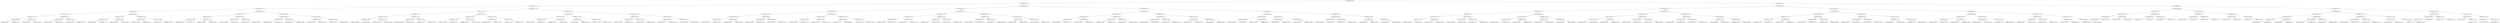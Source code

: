 digraph G{
692151071 [label="Node{data=[2969, 2969]}"]
692151071 -> 1630578421
1630578421 [label="Node{data=[1289, 1289]}"]
1630578421 -> 1068554718
1068554718 [label="Node{data=[1097, 1097]}"]
1068554718 -> 145583401
145583401 [label="Node{data=[1039, 1039]}"]
145583401 -> 718712504
718712504 [label="Node{data=[1023, 1023]}"]
718712504 -> 1312137753
1312137753 [label="Node{data=[1015, 1015]}"]
1312137753 -> 2004020264
2004020264 [label="Node{data=[1011, 1011]}"]
2004020264 -> 349508554
349508554 [label="Node{data=[1009, 1009]}"]
349508554 -> 199871622
199871622 [label="Node{data=[915, 915]}"]
349508554 -> 1756332680
1756332680 [label="Node{data=[1010, 1010]}"]
2004020264 -> 148647961
148647961 [label="Node{data=[1013, 1013]}"]
148647961 -> 883636619
883636619 [label="Node{data=[1012, 1012]}"]
148647961 -> 1902333540
1902333540 [label="Node{data=[1014, 1014]}"]
1312137753 -> 1707882754
1707882754 [label="Node{data=[1019, 1019]}"]
1707882754 -> 209293658
209293658 [label="Node{data=[1017, 1017]}"]
209293658 -> 1634960959
1634960959 [label="Node{data=[1016, 1016]}"]
209293658 -> 168354843
168354843 [label="Node{data=[1018, 1018]}"]
1707882754 -> 235460721
235460721 [label="Node{data=[1021, 1021]}"]
235460721 -> 1320909739
1320909739 [label="Node{data=[1020, 1020]}"]
235460721 -> 864312893
864312893 [label="Node{data=[1022, 1022]}"]
718712504 -> 2120309866
2120309866 [label="Node{data=[1031, 1031]}"]
2120309866 -> 912443527
912443527 [label="Node{data=[1027, 1027]}"]
912443527 -> 588356547
588356547 [label="Node{data=[1025, 1025]}"]
588356547 -> 854936618
854936618 [label="Node{data=[1024, 1024]}"]
588356547 -> 1174651922
1174651922 [label="Node{data=[1026, 1026]}"]
912443527 -> 1719999141
1719999141 [label="Node{data=[1029, 1029]}"]
1719999141 -> 1231374901
1231374901 [label="Node{data=[1028, 1028]}"]
1719999141 -> 1365891887
1365891887 [label="Node{data=[1030, 1030]}"]
2120309866 -> 152217156
152217156 [label="Node{data=[1035, 1035]}"]
152217156 -> 1200408049
1200408049 [label="Node{data=[1033, 1033]}"]
1200408049 -> 609946583
609946583 [label="Node{data=[1032, 1032]}"]
1200408049 -> 1005853904
1005853904 [label="Node{data=[1034, 1034]}"]
152217156 -> 659078508
659078508 [label="Node{data=[1037, 1037]}"]
659078508 -> 105531193
105531193 [label="Node{data=[1036, 1036]}"]
659078508 -> 2058613140
2058613140 [label="Node{data=[1038, 1038]}"]
145583401 -> 1631215758
1631215758 [label="Node{data=[1081, 1081]}"]
1631215758 -> 58397208
58397208 [label="Node{data=[1073, 1073]}"]
58397208 -> 1465712321
1465712321 [label="Node{data=[1043, 1043]}"]
1465712321 -> 839289583
839289583 [label="Node{data=[1041, 1041]}"]
839289583 -> 9089585
9089585 [label="Node{data=[1040, 1040]}"]
839289583 -> 1530563562
1530563562 [label="Node{data=[1042, 1042]}"]
1465712321 -> 1805704378
1805704378 [label="Node{data=[1071, 1071]}"]
1805704378 -> 1836544723
1836544723 [label="Node{data=[1044, 1044]}"]
1805704378 -> 943279734
943279734 [label="Node{data=[1072, 1072]}"]
58397208 -> 936634176
936634176 [label="Node{data=[1077, 1077]}"]
936634176 -> 1526441996
1526441996 [label="Node{data=[1075, 1075]}"]
1526441996 -> 206350442
206350442 [label="Node{data=[1074, 1074]}"]
1526441996 -> 2121538923
2121538923 [label="Node{data=[1076, 1076]}"]
936634176 -> 1446321154
1446321154 [label="Node{data=[1079, 1079]}"]
1446321154 -> 1359574272
1359574272 [label="Node{data=[1078, 1078]}"]
1446321154 -> 946833587
946833587 [label="Node{data=[1080, 1080]}"]
1631215758 -> 1714312592
1714312592 [label="Node{data=[1089, 1089]}"]
1714312592 -> 411406427
411406427 [label="Node{data=[1085, 1085]}"]
411406427 -> 37639998
37639998 [label="Node{data=[1083, 1083]}"]
37639998 -> 1179680218
1179680218 [label="Node{data=[1082, 1082]}"]
37639998 -> 1380332117
1380332117 [label="Node{data=[1084, 1084]}"]
411406427 -> 1727362830
1727362830 [label="Node{data=[1087, 1087]}"]
1727362830 -> 369249097
369249097 [label="Node{data=[1086, 1086]}"]
1727362830 -> 1408846590
1408846590 [label="Node{data=[1088, 1088]}"]
1714312592 -> 810425934
810425934 [label="Node{data=[1093, 1093]}"]
810425934 -> 2102280782
2102280782 [label="Node{data=[1091, 1091]}"]
2102280782 -> 2039613101
2039613101 [label="Node{data=[1090, 1090]}"]
2102280782 -> 1613045211
1613045211 [label="Node{data=[1092, 1092]}"]
810425934 -> 542753791
542753791 [label="Node{data=[1095, 1095]}"]
542753791 -> 797620616
797620616 [label="Node{data=[1094, 1094]}"]
542753791 -> 1187280314
1187280314 [label="Node{data=[1096, 1096]}"]
1068554718 -> 239559548
239559548 [label="Node{data=[1129, 1129]}"]
239559548 -> 1617891184
1617891184 [label="Node{data=[1113, 1113]}"]
1617891184 -> 441691148
441691148 [label="Node{data=[1105, 1105]}"]
441691148 -> 2145350489
2145350489 [label="Node{data=[1101, 1101]}"]
2145350489 -> 1245094749
1245094749 [label="Node{data=[1099, 1099]}"]
1245094749 -> 1387930084
1387930084 [label="Node{data=[1098, 1098]}"]
1245094749 -> 1435423859
1435423859 [label="Node{data=[1100, 1100]}"]
2145350489 -> 1364140064
1364140064 [label="Node{data=[1103, 1103]}"]
1364140064 -> 773610783
773610783 [label="Node{data=[1102, 1102]}"]
1364140064 -> 757791801
757791801 [label="Node{data=[1104, 1104]}"]
441691148 -> 237279395
237279395 [label="Node{data=[1109, 1109]}"]
237279395 -> 650311527
650311527 [label="Node{data=[1107, 1107]}"]
650311527 -> 1786425861
1786425861 [label="Node{data=[1106, 1106]}"]
650311527 -> 281759815
281759815 [label="Node{data=[1108, 1108]}"]
237279395 -> 973087613
973087613 [label="Node{data=[1111, 1111]}"]
973087613 -> 197690005
197690005 [label="Node{data=[1110, 1110]}"]
973087613 -> 874378099
874378099 [label="Node{data=[1112, 1112]}"]
1617891184 -> 2124338399
2124338399 [label="Node{data=[1121, 1121]}"]
2124338399 -> 1161698234
1161698234 [label="Node{data=[1117, 1117]}"]
1161698234 -> 179168674
179168674 [label="Node{data=[1115, 1115]}"]
179168674 -> 1374685679
1374685679 [label="Node{data=[1114, 1114]}"]
179168674 -> 1505756962
1505756962 [label="Node{data=[1116, 1116]}"]
1161698234 -> 1821783147
1821783147 [label="Node{data=[1119, 1119]}"]
1821783147 -> 158551214
158551214 [label="Node{data=[1118, 1118]}"]
1821783147 -> 1486717726
1486717726 [label="Node{data=[1120, 1120]}"]
2124338399 -> 29189688
29189688 [label="Node{data=[1125, 1125]}"]
29189688 -> 1549086472
1549086472 [label="Node{data=[1123, 1123]}"]
1549086472 -> 1339035152
1339035152 [label="Node{data=[1122, 1122]}"]
1549086472 -> 2078400903
2078400903 [label="Node{data=[1124, 1124]}"]
29189688 -> 285721701
285721701 [label="Node{data=[1127, 1127]}"]
285721701 -> 1692369954
1692369954 [label="Node{data=[1126, 1126]}"]
285721701 -> 724612647
724612647 [label="Node{data=[1128, 1128]}"]
239559548 -> 1604949791
1604949791 [label="Node{data=[1145, 1145]}"]
1604949791 -> 1889682531
1889682531 [label="Node{data=[1137, 1137]}"]
1889682531 -> 1749299393
1749299393 [label="Node{data=[1133, 1133]}"]
1749299393 -> 1189814880
1189814880 [label="Node{data=[1131, 1131]}"]
1189814880 -> 1432962253
1432962253 [label="Node{data=[1130, 1130]}"]
1189814880 -> 923439967
923439967 [label="Node{data=[1132, 1132]}"]
1749299393 -> 2114027335
2114027335 [label="Node{data=[1135, 1135]}"]
2114027335 -> 1634118341
1634118341 [label="Node{data=[1134, 1134]}"]
2114027335 -> 2117522696
2117522696 [label="Node{data=[1136, 1136]}"]
1889682531 -> 491074042
491074042 [label="Node{data=[1141, 1141]}"]
491074042 -> 1758170706
1758170706 [label="Node{data=[1139, 1139]}"]
1758170706 -> 1009725708
1009725708 [label="Node{data=[1138, 1138]}"]
1758170706 -> 1962487060
1962487060 [label="Node{data=[1140, 1140]}"]
491074042 -> 1074206864
1074206864 [label="Node{data=[1143, 1143]}"]
1074206864 -> 1955243996
1955243996 [label="Node{data=[1142, 1142]}"]
1074206864 -> 837308176
837308176 [label="Node{data=[1144, 1144]}"]
1604949791 -> 205804980
205804980 [label="Node{data=[1153, 1153]}"]
205804980 -> 1954484020
1954484020 [label="Node{data=[1149, 1149]}"]
1954484020 -> 1433068064
1433068064 [label="Node{data=[1147, 1147]}"]
1433068064 -> 646559570
646559570 [label="Node{data=[1146, 1146]}"]
1433068064 -> 139374530
139374530 [label="Node{data=[1148, 1148]}"]
1954484020 -> 71567184
71567184 [label="Node{data=[1151, 1151]}"]
71567184 -> 104701466
104701466 [label="Node{data=[1150, 1150]}"]
71567184 -> 1835371176
1835371176 [label="Node{data=[1152, 1152]}"]
205804980 -> 271059065
271059065 [label="Node{data=[1285, 1285]}"]
271059065 -> 879948715
879948715 [label="Node{data=[1237, 1237]}"]
879948715 -> 1582659185
1582659185 [label="Node{data=[1154, 1154]}"]
879948715 -> 522491865
522491865 [label="Node{data=[1266, 1266]}"]
271059065 -> 1327443844
1327443844 [label="Node{data=[1287, 1287]}"]
1327443844 -> 1817408103
1817408103 [label="Node{data=[1286, 1286]}"]
1327443844 -> 432039778
432039778 [label="Node{data=[1288, 1288]}"]
1630578421 -> 585212380
585212380 [label="Node{data=[1989, 1989]}"]
585212380 -> 347396363
347396363 [label="Node{data=[1450, 1450]}"]
347396363 -> 1669546416
1669546416 [label="Node{data=[1408, 1408]}"]
1669546416 -> 2036515285
2036515285 [label="Node{data=[1297, 1297]}"]
2036515285 -> 1445093476
1445093476 [label="Node{data=[1293, 1293]}"]
1445093476 -> 1684834090
1684834090 [label="Node{data=[1291, 1291]}"]
1684834090 -> 496751830
496751830 [label="Node{data=[1290, 1290]}"]
1684834090 -> 1922613977
1922613977 [label="Node{data=[1292, 1292]}"]
1445093476 -> 930921902
930921902 [label="Node{data=[1295, 1295]}"]
930921902 -> 933837244
933837244 [label="Node{data=[1294, 1294]}"]
930921902 -> 1960277755
1960277755 [label="Node{data=[1296, 1296]}"]
2036515285 -> 1080945842
1080945842 [label="Node{data=[1356, 1356]}"]
1080945842 -> 305047772
305047772 [label="Node{data=[1299, 1299]}"]
305047772 -> 1823741948
1823741948 [label="Node{data=[1298, 1298]}"]
305047772 -> 597410879
597410879 [label="Node{data=[1300, 1300]}"]
1080945842 -> 205300866
205300866 [label="Node{data=[1406, 1406]}"]
205300866 -> 1798538641
1798538641 [label="Node{data=[1385, 1385]}"]
205300866 -> 661943548
661943548 [label="Node{data=[1407, 1407]}"]
1669546416 -> 1521743377
1521743377 [label="Node{data=[1416, 1416]}"]
1521743377 -> 859984241
859984241 [label="Node{data=[1412, 1412]}"]
859984241 -> 1152013701
1152013701 [label="Node{data=[1410, 1410]}"]
1152013701 -> 1090329208
1090329208 [label="Node{data=[1409, 1409]}"]
1152013701 -> 87785224
87785224 [label="Node{data=[1411, 1411]}"]
859984241 -> 609447687
609447687 [label="Node{data=[1414, 1414]}"]
609447687 -> 843251829
843251829 [label="Node{data=[1413, 1413]}"]
609447687 -> 440787615
440787615 [label="Node{data=[1415, 1415]}"]
1521743377 -> 1146621408
1146621408 [label="Node{data=[1420, 1420]}"]
1146621408 -> 2068609339
2068609339 [label="Node{data=[1418, 1418]}"]
2068609339 -> 1369874063
1369874063 [label="Node{data=[1417, 1417]}"]
2068609339 -> 1682100030
1682100030 [label="Node{data=[1419, 1419]}"]
1146621408 -> 1626470747
1626470747 [label="Node{data=[1422, 1422]}"]
1626470747 -> 2020393439
2020393439 [label="Node{data=[1421, 1421]}"]
1626470747 -> 500918971
500918971 [label="Node{data=[1445, 1445]}"]
347396363 -> 1871867137
1871867137 [label="Node{data=[1640, 1640]}"]
1871867137 -> 13007497
13007497 [label="Node{data=[1572, 1572]}"]
13007497 -> 507126135
507126135 [label="Node{data=[1568, 1568]}"]
507126135 -> 1483869881
1483869881 [label="Node{data=[1566, 1566]}"]
1483869881 -> 611621587
611621587 [label="Node{data=[1544, 1544]}"]
1483869881 -> 391491302
391491302 [label="Node{data=[1567, 1567]}"]
507126135 -> 1479218402
1479218402 [label="Node{data=[1570, 1570]}"]
1479218402 -> 283430552
283430552 [label="Node{data=[1569, 1569]}"]
1479218402 -> 273050709
273050709 [label="Node{data=[1571, 1571]}"]
13007497 -> 710857253
710857253 [label="Node{data=[1576, 1576]}"]
710857253 -> 710041480
710041480 [label="Node{data=[1574, 1574]}"]
710041480 -> 485807188
485807188 [label="Node{data=[1573, 1573]}"]
710041480 -> 1072899931
1072899931 [label="Node{data=[1575, 1575]}"]
710857253 -> 1675625850
1675625850 [label="Node{data=[1593, 1593]}"]
1675625850 -> 1534507153
1534507153 [label="Node{data=[1577, 1577]}"]
1675625850 -> 1629131231
1629131231 [label="Node{data=[1637, 1637]}"]
1871867137 -> 1207282520
1207282520 [label="Node{data=[1685, 1685]}"]
1207282520 -> 610123017
610123017 [label="Node{data=[1681, 1681]}"]
610123017 -> 1241594659
1241594659 [label="Node{data=[1679, 1679]}"]
1241594659 -> 2132860885
2132860885 [label="Node{data=[1656, 1656]}"]
1241594659 -> 358945794
358945794 [label="Node{data=[1680, 1680]}"]
610123017 -> 1545160274
1545160274 [label="Node{data=[1683, 1683]}"]
1545160274 -> 520271569
520271569 [label="Node{data=[1682, 1682]}"]
1545160274 -> 1722092691
1722092691 [label="Node{data=[1684, 1684]}"]
1207282520 -> 1541263681
1541263681 [label="Node{data=[1689, 1689]}"]
1541263681 -> 1298147262
1298147262 [label="Node{data=[1687, 1687]}"]
1298147262 -> 1197389053
1197389053 [label="Node{data=[1686, 1686]}"]
1298147262 -> 156363025
156363025 [label="Node{data=[1688, 1688]}"]
1541263681 -> 1018394275
1018394275 [label="Node{data=[1702, 1702]}"]
1018394275 -> 1881340764
1881340764 [label="Node{data=[1690, 1690]}"]
1018394275 -> 1114194169
1114194169 [label="Node{data=[1981, 1981]}"]
585212380 -> 1148596420
1148596420 [label="Node{data=[2886, 2886]}"]
1148596420 -> 1675055239
1675055239 [label="Node{data=[2325, 2325]}"]
1675055239 -> 80261050
80261050 [label="Node{data=[2108, 2108]}"]
80261050 -> 212748626
212748626 [label="Node{data=[2025, 2025]}"]
212748626 -> 2041292819
2041292819 [label="Node{data=[1994, 1994]}"]
2041292819 -> 547458249
547458249 [label="Node{data=[1993, 1993]}"]
2041292819 -> 1632981528
1632981528 [label="Node{data=[2011, 2011]}"]
212748626 -> 533689273
533689273 [label="Node{data=[2046, 2046]}"]
533689273 -> 998292323
998292323 [label="Node{data=[2026, 2026]}"]
533689273 -> 401325854
401325854 [label="Node{data=[2053, 2053]}"]
80261050 -> 1550187113
1550187113 [label="Node{data=[2206, 2206]}"]
1550187113 -> 953354471
953354471 [label="Node{data=[2138, 2138]}"]
953354471 -> 112654141
112654141 [label="Node{data=[2123, 2123]}"]
953354471 -> 1282386874
1282386874 [label="Node{data=[2161, 2161]}"]
1550187113 -> 1059763948
1059763948 [label="Node{data=[2323, 2323]}"]
1059763948 -> 522065374
522065374 [label="Node{data=[2289, 2289]}"]
1059763948 -> 782243359
782243359 [label="Node{data=[2324, 2324]}"]
1675055239 -> 522410506
522410506 [label="Node{data=[2878, 2878]}"]
522410506 -> 1976828628
1976828628 [label="Node{data=[2874, 2874]}"]
1976828628 -> 436947285
436947285 [label="Node{data=[2327, 2327]}"]
436947285 -> 875930853
875930853 [label="Node{data=[2326, 2326]}"]
436947285 -> 826493795
826493795 [label="Node{data=[2845, 2845]}"]
1976828628 -> 1691626813
1691626813 [label="Node{data=[2876, 2876]}"]
1691626813 -> 609583379
609583379 [label="Node{data=[2875, 2875]}"]
1691626813 -> 1029573616
1029573616 [label="Node{data=[2877, 2877]}"]
522410506 -> 376264555
376264555 [label="Node{data=[2882, 2882]}"]
376264555 -> 1393900894
1393900894 [label="Node{data=[2880, 2880]}"]
1393900894 -> 1530950454
1530950454 [label="Node{data=[2879, 2879]}"]
1393900894 -> 369947173
369947173 [label="Node{data=[2881, 2881]}"]
376264555 -> 1780885888
1780885888 [label="Node{data=[2884, 2884]}"]
1780885888 -> 270730839
270730839 [label="Node{data=[2883, 2883]}"]
1780885888 -> 1218584230
1218584230 [label="Node{data=[2885, 2885]}"]
1148596420 -> 961433677
961433677 [label="Node{data=[2932, 2932]}"]
961433677 -> 1660884173
1660884173 [label="Node{data=[2924, 2924]}"]
1660884173 -> 1793501051
1793501051 [label="Node{data=[2890, 2890]}"]
1793501051 -> 854180783
854180783 [label="Node{data=[2888, 2888]}"]
854180783 -> 2037260679
2037260679 [label="Node{data=[2887, 2887]}"]
854180783 -> 1663900443
1663900443 [label="Node{data=[2889, 2889]}"]
1793501051 -> 1009755514
1009755514 [label="Node{data=[2916, 2916]}"]
1009755514 -> 1076358635
1076358635 [label="Node{data=[2891, 2891]}"]
1009755514 -> 1221430897
1221430897 [label="Node{data=[2923, 2923]}"]
1660884173 -> 1135849904
1135849904 [label="Node{data=[2928, 2928]}"]
1135849904 -> 49731785
49731785 [label="Node{data=[2926, 2926]}"]
49731785 -> 2101425609
2101425609 [label="Node{data=[2925, 2925]}"]
49731785 -> 1507557910
1507557910 [label="Node{data=[2927, 2927]}"]
1135849904 -> 129730220
129730220 [label="Node{data=[2930, 2930]}"]
129730220 -> 868165122
868165122 [label="Node{data=[2929, 2929]}"]
129730220 -> 1193587393
1193587393 [label="Node{data=[2931, 2931]}"]
961433677 -> 1114260225
1114260225 [label="Node{data=[2943, 2943]}"]
1114260225 -> 423572230
423572230 [label="Node{data=[2936, 2936]}"]
423572230 -> 1400539413
1400539413 [label="Node{data=[2934, 2934]}"]
1400539413 -> 833264385
833264385 [label="Node{data=[2933, 2933]}"]
1400539413 -> 558412926
558412926 [label="Node{data=[2935, 2935]}"]
423572230 -> 1091507282
1091507282 [label="Node{data=[2938, 2938]}"]
1091507282 -> 1178214215
1178214215 [label="Node{data=[2937, 2937]}"]
1091507282 -> 598599186
598599186 [label="Node{data=[2939, 2939]}"]
1114260225 -> 1193430365
1193430365 [label="Node{data=[2965, 2965]}"]
1193430365 -> 2117495919
2117495919 [label="Node{data=[2963, 2963]}"]
2117495919 -> 1759548617
1759548617 [label="Node{data=[2962, 2962]}"]
2117495919 -> 607216305
607216305 [label="Node{data=[2964, 2964]}"]
1193430365 -> 1898748879
1898748879 [label="Node{data=[2967, 2967]}"]
1898748879 -> 1010091153
1010091153 [label="Node{data=[2966, 2966]}"]
1898748879 -> 1352550658
1352550658 [label="Node{data=[2968, 2968]}"]
692151071 -> 2140507466
2140507466 [label="Node{data=[5611, 5611]}"]
2140507466 -> 1794282388
1794282388 [label="Node{data=[3470, 3470]}"]
1794282388 -> 1895354903
1895354903 [label="Node{data=[3337, 3337]}"]
1895354903 -> 1384923987
1384923987 [label="Node{data=[3004, 3004]}"]
1384923987 -> 27290517
27290517 [label="Node{data=[2996, 2996]}"]
27290517 -> 2142250502
2142250502 [label="Node{data=[2973, 2973]}"]
2142250502 -> 1240349581
1240349581 [label="Node{data=[2971, 2971]}"]
1240349581 -> 2034790200
2034790200 [label="Node{data=[2970, 2970]}"]
1240349581 -> 2067156807
2067156807 [label="Node{data=[2972, 2972]}"]
2142250502 -> 97048113
97048113 [label="Node{data=[2975, 2975]}"]
97048113 -> 1027782486
1027782486 [label="Node{data=[2974, 2974]}"]
97048113 -> 130629225
130629225 [label="Node{data=[2995, 2995]}"]
27290517 -> 1313605024
1313605024 [label="Node{data=[3000, 3000]}"]
1313605024 -> 225852166
225852166 [label="Node{data=[2998, 2998]}"]
225852166 -> 623302137
623302137 [label="Node{data=[2997, 2997]}"]
225852166 -> 1800576322
1800576322 [label="Node{data=[2999, 2999]}"]
1313605024 -> 1167979661
1167979661 [label="Node{data=[3002, 3002]}"]
1167979661 -> 2031044915
2031044915 [label="Node{data=[3001, 3001]}"]
1167979661 -> 1788199670
1788199670 [label="Node{data=[3003, 3003]}"]
1384923987 -> 366144107
366144107 [label="Node{data=[3329, 3329]}"]
366144107 -> 1069632960
1069632960 [label="Node{data=[3218, 3218]}"]
1069632960 -> 1006951898
1006951898 [label="Node{data=[3195, 3195]}"]
1006951898 -> 2025994974
2025994974 [label="Node{data=[3017, 3017]}"]
1006951898 -> 2059474463
2059474463 [label="Node{data=[3201, 3201]}"]
1069632960 -> 1331428298
1331428298 [label="Node{data=[3290, 3290]}"]
1331428298 -> 1428887030
1428887030 [label="Node{data=[3248, 3248]}"]
1331428298 -> 1020711239
1020711239 [label="Node{data=[3328, 3328]}"]
366144107 -> 1322600748
1322600748 [label="Node{data=[3333, 3333]}"]
1322600748 -> 1589669527
1589669527 [label="Node{data=[3331, 3331]}"]
1589669527 -> 1405703196
1405703196 [label="Node{data=[3330, 3330]}"]
1589669527 -> 1495264203
1495264203 [label="Node{data=[3332, 3332]}"]
1322600748 -> 1030178285
1030178285 [label="Node{data=[3335, 3335]}"]
1030178285 -> 1611538432
1611538432 [label="Node{data=[3334, 3334]}"]
1030178285 -> 2038358441
2038358441 [label="Node{data=[3336, 3336]}"]
1895354903 -> 1595477246
1595477246 [label="Node{data=[3454, 3454]}"]
1595477246 -> 1482060509
1482060509 [label="Node{data=[3345, 3345]}"]
1482060509 -> 1237927927
1237927927 [label="Node{data=[3341, 3341]}"]
1237927927 -> 1203016910
1203016910 [label="Node{data=[3339, 3339]}"]
1203016910 -> 1356668474
1356668474 [label="Node{data=[3338, 3338]}"]
1203016910 -> 997609062
997609062 [label="Node{data=[3340, 3340]}"]
1237927927 -> 948125696
948125696 [label="Node{data=[3343, 3343]}"]
948125696 -> 1534243130
1534243130 [label="Node{data=[3342, 3342]}"]
948125696 -> 1676036256
1676036256 [label="Node{data=[3344, 3344]}"]
1482060509 -> 1785348036
1785348036 [label="Node{data=[3389, 3389]}"]
1785348036 -> 1221321161
1221321161 [label="Node{data=[3370, 3370]}"]
1221321161 -> 108946059
108946059 [label="Node{data=[3369, 3369]}"]
1221321161 -> 1468832172
1468832172 [label="Node{data=[3371, 3371]}"]
1785348036 -> 1822623878
1822623878 [label="Node{data=[3420, 3420]}"]
1822623878 -> 2079418738
2079418738 [label="Node{data=[3414, 3414]}"]
1822623878 -> 250488509
250488509 [label="Node{data=[3453, 3453]}"]
1595477246 -> 1025281845
1025281845 [label="Node{data=[3462, 3462]}"]
1025281845 -> 1234130728
1234130728 [label="Node{data=[3458, 3458]}"]
1234130728 -> 960830866
960830866 [label="Node{data=[3456, 3456]}"]
960830866 -> 1180766153
1180766153 [label="Node{data=[3455, 3455]}"]
960830866 -> 534598935
534598935 [label="Node{data=[3457, 3457]}"]
1234130728 -> 752383955
752383955 [label="Node{data=[3460, 3460]}"]
752383955 -> 1029723735
1029723735 [label="Node{data=[3459, 3459]}"]
752383955 -> 1940982133
1940982133 [label="Node{data=[3461, 3461]}"]
1025281845 -> 103911417
103911417 [label="Node{data=[3466, 3466]}"]
103911417 -> 1773667843
1773667843 [label="Node{data=[3464, 3464]}"]
1773667843 -> 1448421261
1448421261 [label="Node{data=[3463, 3463]}"]
1773667843 -> 768894611
768894611 [label="Node{data=[3465, 3465]}"]
103911417 -> 655391383
655391383 [label="Node{data=[3468, 3468]}"]
655391383 -> 246540392
246540392 [label="Node{data=[3467, 3467]}"]
655391383 -> 1906823036
1906823036 [label="Node{data=[3469, 3469]}"]
1794282388 -> 2135547685
2135547685 [label="Node{data=[3620, 3620]}"]
2135547685 -> 1529468569
1529468569 [label="Node{data=[3524, 3524]}"]
1529468569 -> 1515886396
1515886396 [label="Node{data=[3478, 3478]}"]
1515886396 -> 365522724
365522724 [label="Node{data=[3474, 3474]}"]
365522724 -> 608709199
608709199 [label="Node{data=[3472, 3472]}"]
608709199 -> 826322241
826322241 [label="Node{data=[3471, 3471]}"]
608709199 -> 1059925794
1059925794 [label="Node{data=[3473, 3473]}"]
365522724 -> 1640224684
1640224684 [label="Node{data=[3476, 3476]}"]
1640224684 -> 79467401
79467401 [label="Node{data=[3475, 3475]}"]
1640224684 -> 807542010
807542010 [label="Node{data=[3477, 3477]}"]
1515886396 -> 1713398243
1713398243 [label="Node{data=[3520, 3520]}"]
1713398243 -> 421639228
421639228 [label="Node{data=[3518, 3518]}"]
421639228 -> 2044812362
2044812362 [label="Node{data=[3479, 3479]}"]
421639228 -> 1501846080
1501846080 [label="Node{data=[3519, 3519]}"]
1713398243 -> 1011750890
1011750890 [label="Node{data=[3522, 3522]}"]
1011750890 -> 677037067
677037067 [label="Node{data=[3521, 3521]}"]
1011750890 -> 1529536070
1529536070 [label="Node{data=[3523, 3523]}"]
1529468569 -> 545769785
545769785 [label="Node{data=[3532, 3532]}"]
545769785 -> 1815772036
1815772036 [label="Node{data=[3528, 3528]}"]
1815772036 -> 306090132
306090132 [label="Node{data=[3526, 3526]}"]
306090132 -> 527148155
527148155 [label="Node{data=[3525, 3525]}"]
306090132 -> 29063342
29063342 [label="Node{data=[3527, 3527]}"]
1815772036 -> 1055053126
1055053126 [label="Node{data=[3530, 3530]}"]
1055053126 -> 1488869438
1488869438 [label="Node{data=[3529, 3529]}"]
1055053126 -> 439645998
439645998 [label="Node{data=[3531, 3531]}"]
545769785 -> 1074791118
1074791118 [label="Node{data=[3581, 3581]}"]
1074791118 -> 1752213359
1752213359 [label="Node{data=[3534, 3534]}"]
1752213359 -> 1109753335
1109753335 [label="Node{data=[3533, 3533]}"]
1752213359 -> 2064777114
2064777114 [label="Node{data=[3547, 3547]}"]
1074791118 -> 1003983940
1003983940 [label="Node{data=[3618, 3618]}"]
1003983940 -> 1450248078
1450248078 [label="Node{data=[3614, 3614]}"]
1003983940 -> 1070731890
1070731890 [label="Node{data=[3619, 3619]}"]
2135547685 -> 1263257405
1263257405 [label="Node{data=[3869, 3869]}"]
1263257405 -> 1287200676
1287200676 [label="Node{data=[3681, 3681]}"]
1287200676 -> 313142474
313142474 [label="Node{data=[3677, 3677]}"]
313142474 -> 1036316015
1036316015 [label="Node{data=[3622, 3622]}"]
1036316015 -> 673429445
673429445 [label="Node{data=[3621, 3621]}"]
1036316015 -> 753129818
753129818 [label="Node{data=[3676, 3676]}"]
313142474 -> 1869376624
1869376624 [label="Node{data=[3679, 3679]}"]
1869376624 -> 1977178983
1977178983 [label="Node{data=[3678, 3678]}"]
1869376624 -> 1089558406
1089558406 [label="Node{data=[3680, 3680]}"]
1287200676 -> 1927966667
1927966667 [label="Node{data=[3756, 3756]}"]
1927966667 -> 2129236490
2129236490 [label="Node{data=[3683, 3683]}"]
2129236490 -> 1096084691
1096084691 [label="Node{data=[3682, 3682]}"]
2129236490 -> 190041624
190041624 [label="Node{data=[3684, 3684]}"]
1927966667 -> 711355534
711355534 [label="Node{data=[3867, 3867]}"]
711355534 -> 414040586
414040586 [label="Node{data=[3832, 3832]}"]
711355534 -> 2121893816
2121893816 [label="Node{data=[3868, 3868]}"]
1263257405 -> 1808774497
1808774497 [label="Node{data=[3877, 3877]}"]
1808774497 -> 1918150282
1918150282 [label="Node{data=[3873, 3873]}"]
1918150282 -> 77567832
77567832 [label="Node{data=[3871, 3871]}"]
77567832 -> 921273396
921273396 [label="Node{data=[3870, 3870]}"]
77567832 -> 547048245
547048245 [label="Node{data=[3872, 3872]}"]
1918150282 -> 2007812442
2007812442 [label="Node{data=[3875, 3875]}"]
2007812442 -> 267494816
267494816 [label="Node{data=[3874, 3874]}"]
2007812442 -> 1975736398
1975736398 [label="Node{data=[3876, 3876]}"]
1808774497 -> 259749664
259749664 [label="Node{data=[4115, 4115]}"]
259749664 -> 504138124
504138124 [label="Node{data=[3879, 3879]}"]
504138124 -> 483582792
483582792 [label="Node{data=[3878, 3878]}"]
504138124 -> 1941756340
1941756340 [label="Node{data=[3880, 3880]}"]
259749664 -> 665481876
665481876 [label="Node{data=[5442, 5442]}"]
665481876 -> 1561386756
1561386756 [label="Node{data=[4135, 4135]}"]
665481876 -> 1456713549
1456713549 [label="Node{data=[5467, 5467]}"]
2140507466 -> 1136115034
1136115034 [label="Node{data=[6818, 6818]}"]
1136115034 -> 939346282
939346282 [label="Node{data=[5648, 5648]}"]
939346282 -> 1817069678
1817069678 [label="Node{data=[5640, 5640]}"]
1817069678 -> 665598829
665598829 [label="Node{data=[5636, 5636]}"]
665598829 -> 1502551983
1502551983 [label="Node{data=[5634, 5634]}"]
1502551983 -> 73706477
73706477 [label="Node{data=[5633, 5633]}"]
1502551983 -> 452431415
452431415 [label="Node{data=[5635, 5635]}"]
665598829 -> 1548134743
1548134743 [label="Node{data=[5638, 5638]}"]
1548134743 -> 2106959639
2106959639 [label="Node{data=[5637, 5637]}"]
1548134743 -> 1544507531
1544507531 [label="Node{data=[5639, 5639]}"]
1817069678 -> 2049964811
2049964811 [label="Node{data=[5644, 5644]}"]
2049964811 -> 332065032
332065032 [label="Node{data=[5642, 5642]}"]
332065032 -> 1136085369
1136085369 [label="Node{data=[5641, 5641]}"]
332065032 -> 1704641164
1704641164 [label="Node{data=[5643, 5643]}"]
2049964811 -> 1617463959
1617463959 [label="Node{data=[5646, 5646]}"]
1617463959 -> 607042875
607042875 [label="Node{data=[5645, 5645]}"]
1617463959 -> 1563149382
1563149382 [label="Node{data=[5647, 5647]}"]
939346282 -> 1855386573
1855386573 [label="Node{data=[6594, 6594]}"]
1855386573 -> 1242489018
1242489018 [label="Node{data=[5652, 5652]}"]
1242489018 -> 462965669
462965669 [label="Node{data=[5650, 5650]}"]
462965669 -> 403879268
403879268 [label="Node{data=[5649, 5649]}"]
462965669 -> 1094923568
1094923568 [label="Node{data=[5651, 5651]}"]
1242489018 -> 2088048274
2088048274 [label="Node{data=[6209, 6209]}"]
2088048274 -> 627683290
627683290 [label="Node{data=[6190, 6190]}"]
2088048274 -> 685606790
685606790 [label="Node{data=[6570, 6570]}"]
1855386573 -> 1894767896
1894767896 [label="Node{data=[6814, 6814]}"]
1894767896 -> 612008977
612008977 [label="Node{data=[6812, 6812]}"]
612008977 -> 1275459643
1275459643 [label="Node{data=[6811, 6811]}"]
612008977 -> 136361866
136361866 [label="Node{data=[6813, 6813]}"]
1894767896 -> 111783051
111783051 [label="Node{data=[6816, 6816]}"]
111783051 -> 1988356675
1988356675 [label="Node{data=[6815, 6815]}"]
111783051 -> 363073672
363073672 [label="Node{data=[6817, 6817]}"]
1136115034 -> 406153553
406153553 [label="Node{data=[7275, 7275]}"]
406153553 -> 1395872552
1395872552 [label="Node{data=[7094, 7094]}"]
1395872552 -> 973826815
973826815 [label="Node{data=[6826, 6826]}"]
973826815 -> 253631846
253631846 [label="Node{data=[6822, 6822]}"]
253631846 -> 1020428853
1020428853 [label="Node{data=[6820, 6820]}"]
1020428853 -> 1966156948
1966156948 [label="Node{data=[6819, 6819]}"]
1020428853 -> 336395359
336395359 [label="Node{data=[6821, 6821]}"]
253631846 -> 1795569301
1795569301 [label="Node{data=[6824, 6824]}"]
1795569301 -> 1139659498
1139659498 [label="Node{data=[6823, 6823]}"]
1795569301 -> 1069810575
1069810575 [label="Node{data=[6825, 6825]}"]
973826815 -> 1289350700
1289350700 [label="Node{data=[6830, 6830]}"]
1289350700 -> 372366268
372366268 [label="Node{data=[6828, 6828]}"]
372366268 -> 996552978
996552978 [label="Node{data=[6827, 6827]}"]
372366268 -> 614565258
614565258 [label="Node{data=[6829, 6829]}"]
1289350700 -> 655013820
655013820 [label="Node{data=[6882, 6882]}"]
655013820 -> 1073640666
1073640666 [label="Node{data=[6831, 6831]}"]
655013820 -> 899296406
899296406 [label="Node{data=[6950, 6950]}"]
1395872552 -> 499085946
499085946 [label="Node{data=[7102, 7102]}"]
499085946 -> 1878688038
1878688038 [label="Node{data=[7098, 7098]}"]
1878688038 -> 602828967
602828967 [label="Node{data=[7096, 7096]}"]
602828967 -> 1207178960
1207178960 [label="Node{data=[7095, 7095]}"]
602828967 -> 566132982
566132982 [label="Node{data=[7097, 7097]}"]
1878688038 -> 452384342
452384342 [label="Node{data=[7100, 7100]}"]
452384342 -> 1255012071
1255012071 [label="Node{data=[7099, 7099]}"]
452384342 -> 770190328
770190328 [label="Node{data=[7101, 7101]}"]
499085946 -> 2013570947
2013570947 [label="Node{data=[7106, 7106]}"]
2013570947 -> 1424788147
1424788147 [label="Node{data=[7104, 7104]}"]
1424788147 -> 1907565575
1907565575 [label="Node{data=[7103, 7103]}"]
1424788147 -> 493381154
493381154 [label="Node{data=[7105, 7105]}"]
2013570947 -> 1074655923
1074655923 [label="Node{data=[7108, 7108]}"]
1074655923 -> 1879326995
1879326995 [label="Node{data=[7107, 7107]}"]
1074655923 -> 419414024
419414024 [label="Node{data=[7134, 7134]}"]
406153553 -> 1182329923
1182329923 [label="Node{data=[7414, 7414]}"]
1182329923 -> 1766786645
1766786645 [label="Node{data=[7410, 7410]}"]
1766786645 -> 991026870
991026870 [label="Node{data=[7408, 7408]}"]
991026870 -> 1560847964
1560847964 [label="Node{data=[7346, 7346]}"]
991026870 -> 1544770378
1544770378 [label="Node{data=[7409, 7409]}"]
1766786645 -> 1300208435
1300208435 [label="Node{data=[7412, 7412]}"]
1300208435 -> 2016282692
2016282692 [label="Node{data=[7411, 7411]}"]
1300208435 -> 1619819355
1619819355 [label="Node{data=[7413, 7413]}"]
1182329923 -> 641985795
641985795 [label="Node{data=[7418, 7418]}"]
641985795 -> 399793403
399793403 [label="Node{data=[7416, 7416]}"]
399793403 -> 531630701
531630701 [label="Node{data=[7415, 7415]}"]
399793403 -> 476441699
476441699 [label="Node{data=[7417, 7417]}"]
641985795 -> 636956953
636956953 [label="Node{data=[7422, 7422]}"]
636956953 -> 284267224
284267224 [label="Node{data=[7420, 7420]}"]
284267224 -> 252510665
252510665 [label="Node{data=[7419, 7419]}"]
284267224 -> 1010361023
1010361023 [label="Node{data=[7421, 7421]}"]
636956953 -> 542864344
542864344 [label="Node{data=[7423, 7423]}"]
542864344 -> 1008751193
1008751193 [label="Node{data=[7434, 7434]}"]
}